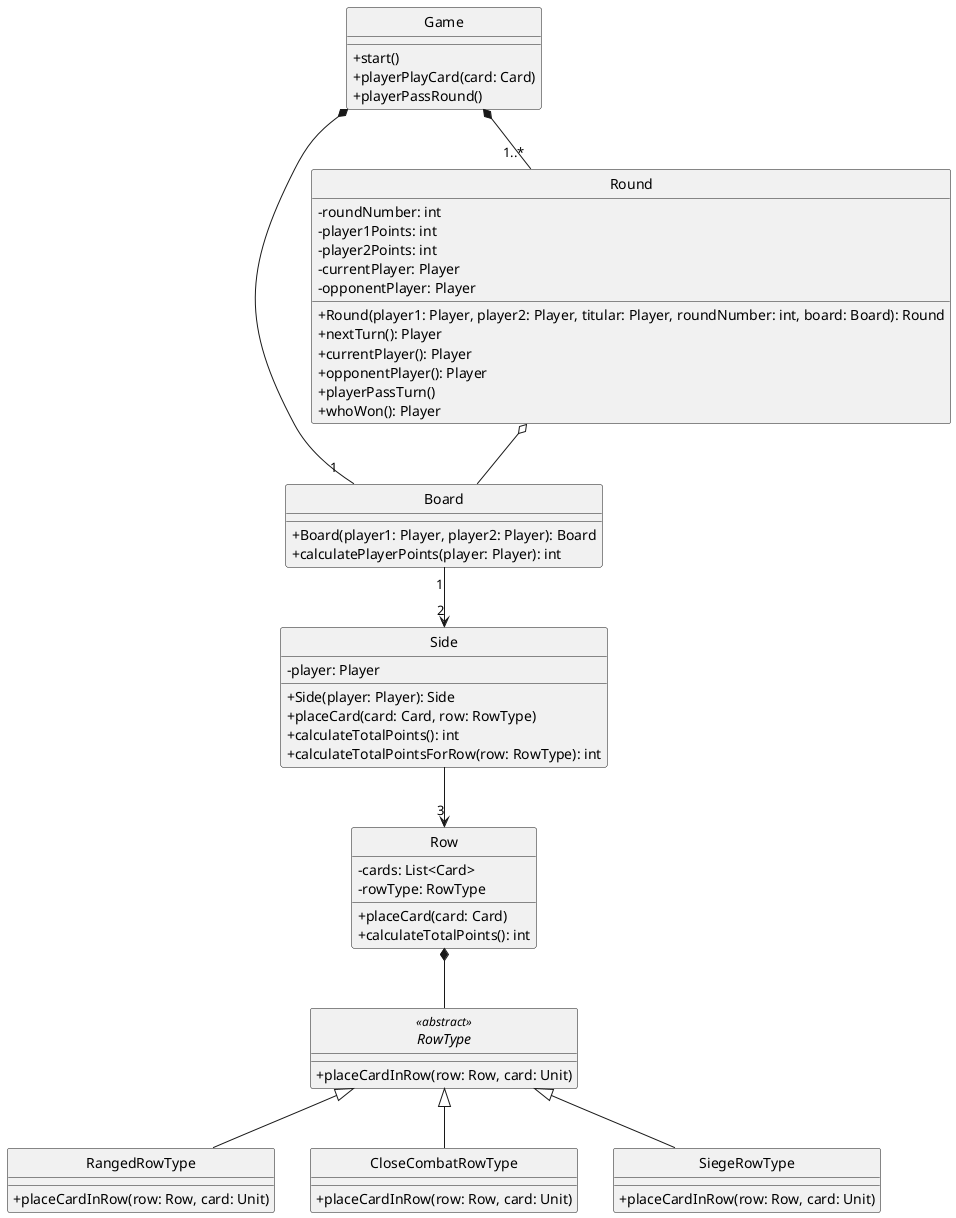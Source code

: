 @startuml

skinparam monochrome true
hide circle
skinparam classAttributeIconSize 0
' =====================
' DECK & PLAYER
' =====================

' =====================
' GAME & BOARD
' =====================
class Game {
  +start()
  +playerPlayCard(card: Card)
  +playerPassRound()
}

class Board {
  +Board(player1: Player, player2: Player): Board
  +calculatePlayerPoints(player: Player): int
}

class Side {
  -player: Player
  +Side(player: Player): Side
  +placeCard(card: Card, row: RowType)
  +calculateTotalPoints(): int
  +calculateTotalPointsForRow(row: RowType): int
}

class Round {
  -roundNumber: int
  -player1Points: int
  -player2Points: int
  -currentPlayer: Player
  -opponentPlayer: Player
  +Round(player1: Player, player2: Player, titular: Player, roundNumber: int, board: Board): Round
  +nextTurn(): Player
  +currentPlayer(): Player
  +opponentPlayer(): Player
  +playerPassTurn()
  +whoWon(): Player
}

class Row {
  -cards: List<Card>
  -rowType: RowType
  +placeCard(card: Card)
  +calculateTotalPoints(): int
}

abstract class RowType <<abstract>> {
  +placeCardInRow(row: Row, card: Unit)
}

class RangedRowType extends RowType {
  +placeCardInRow(row: Row, card: Unit)
}

class CloseCombatRowType extends RowType {
  +placeCardInRow(row: Row, card: Unit)
}

class SiegeRowType extends RowType {
  +placeCardInRow(row: Row, card: Unit)
}
' =====================
' RELATIONSHIPS
' =====================

Game *-- "1..*" Round
Game *-- "1" Board

Round o-- Board

Side --> "3" Row

Row *-- RowType


Board "1" --> "2" Side


@enduml
